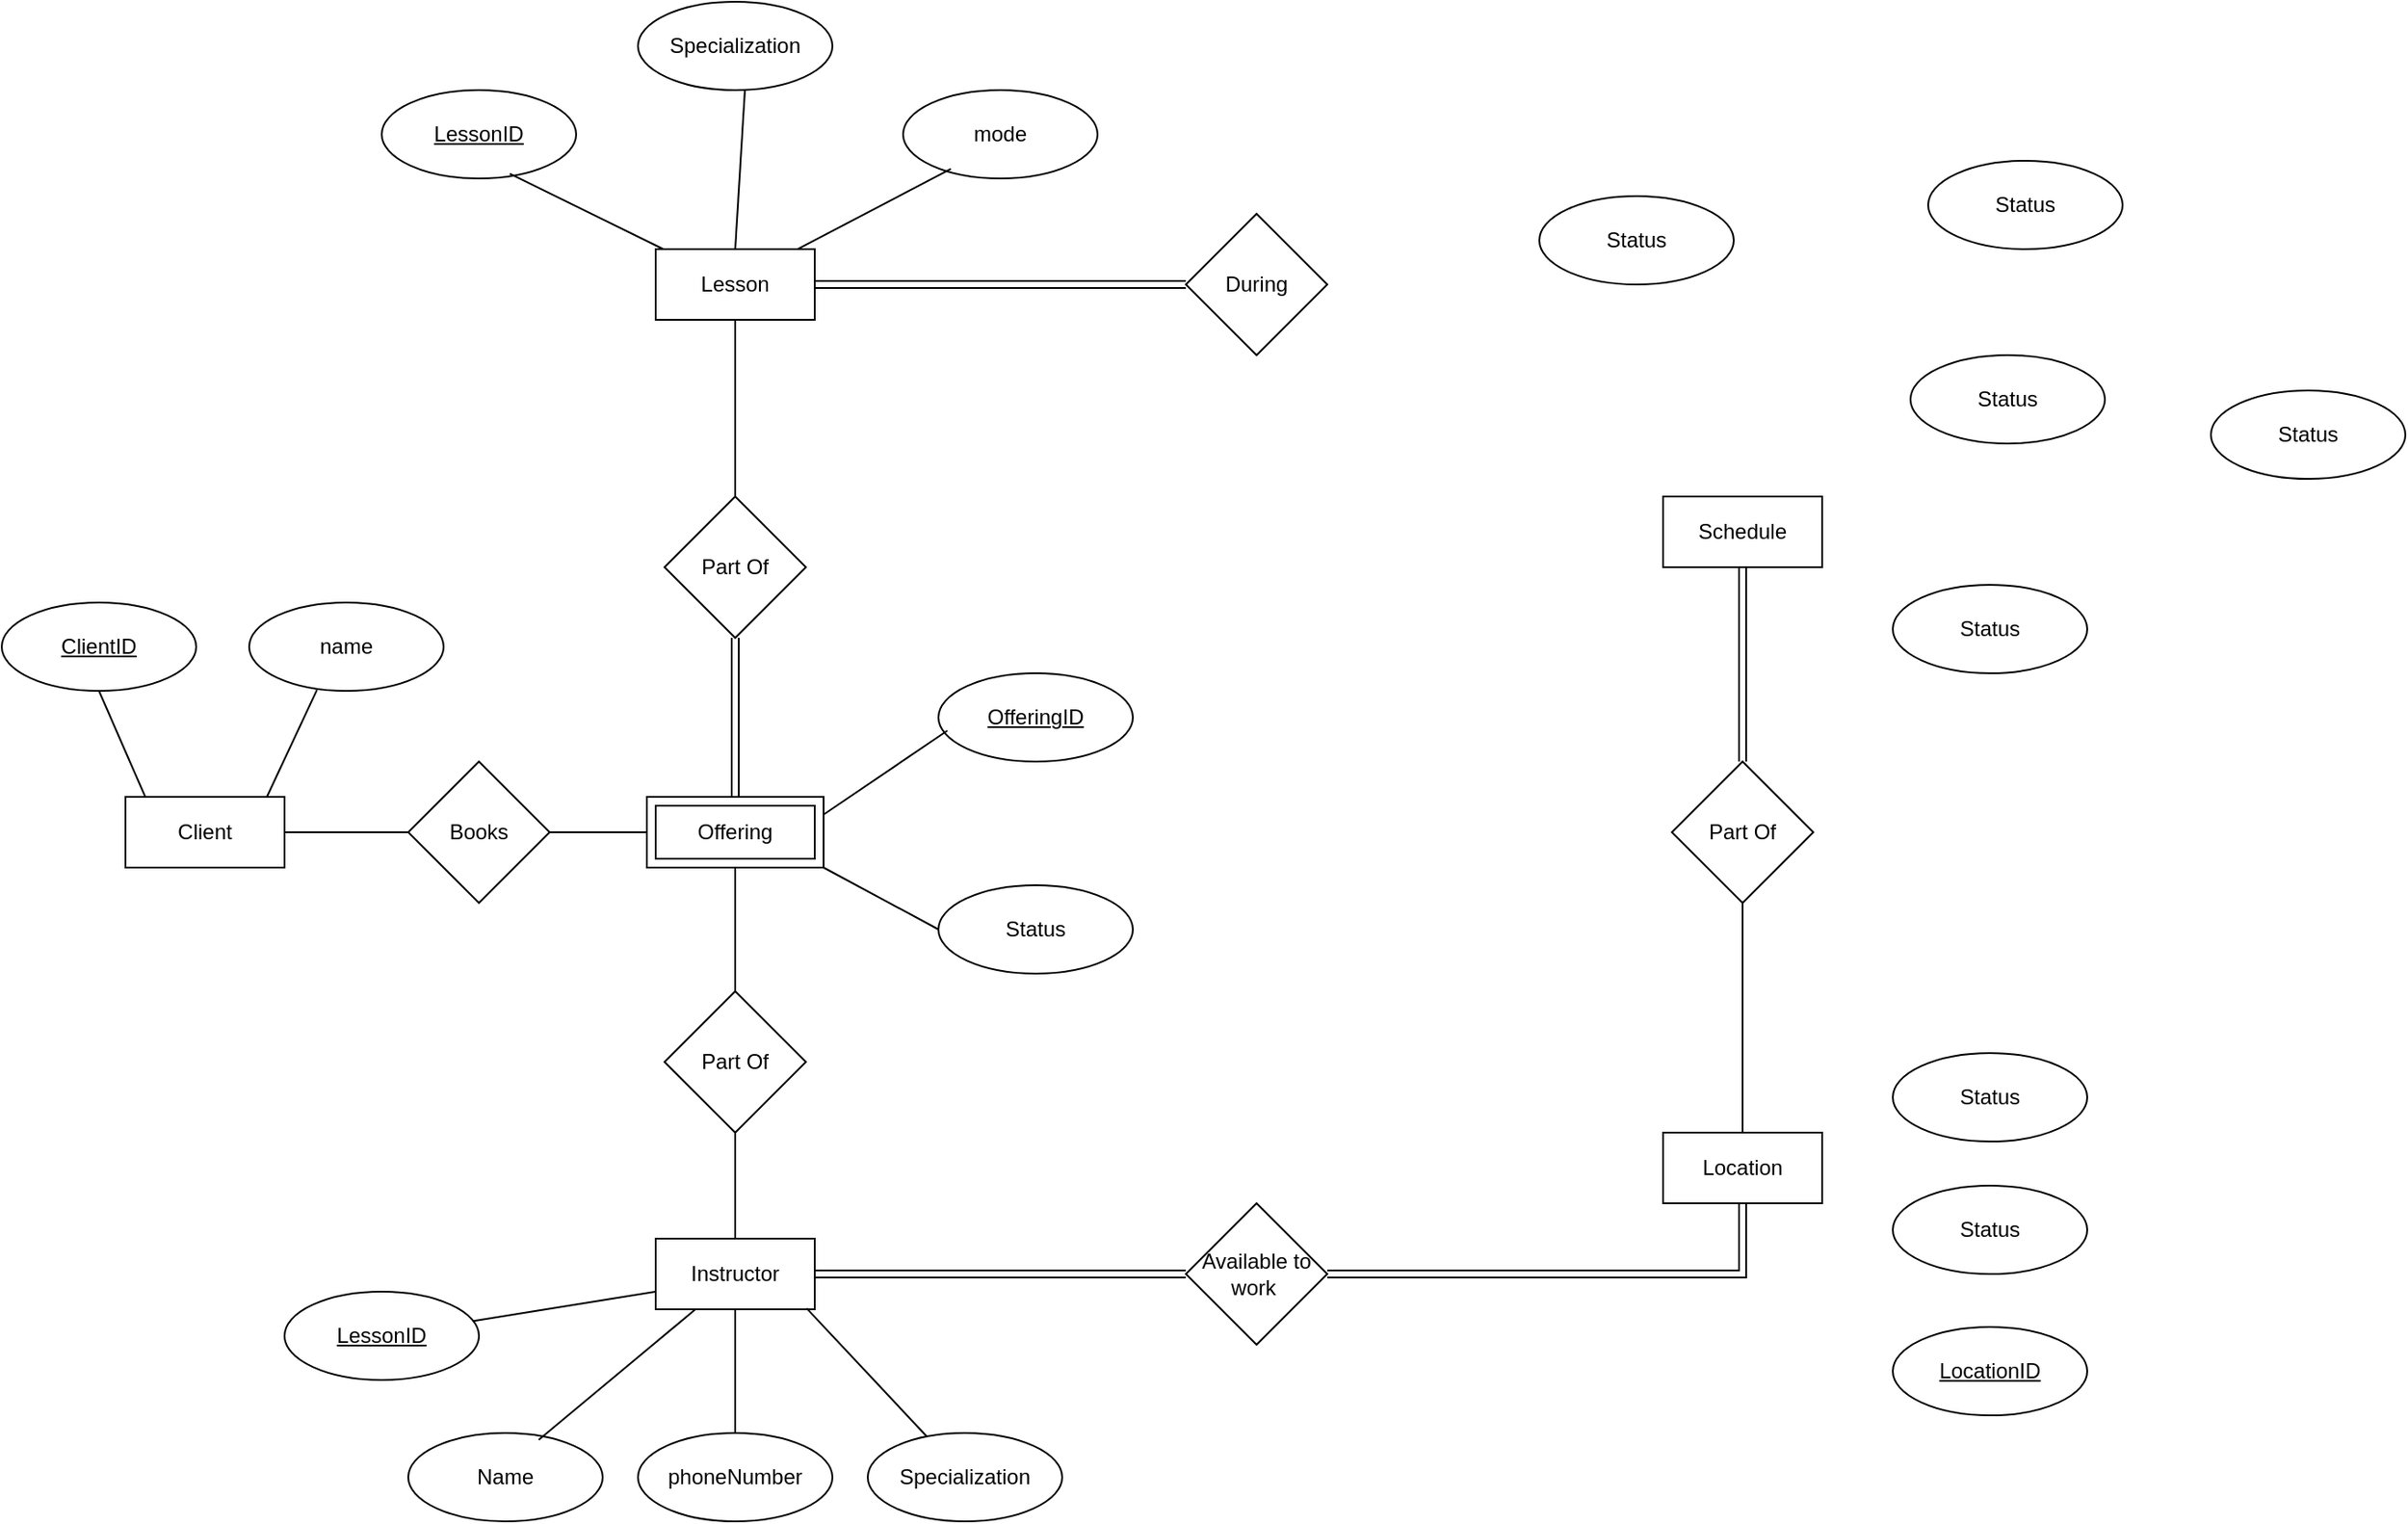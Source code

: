 <mxfile version="26.0.14">
  <diagram name="Page-1" id="Tqz4WJMcs0liZyRWSP5g">
    <mxGraphModel dx="1546" dy="1901" grid="1" gridSize="10" guides="1" tooltips="1" connect="1" arrows="1" fold="1" page="1" pageScale="1" pageWidth="850" pageHeight="1100" math="0" shadow="0">
      <root>
        <mxCell id="0" />
        <mxCell id="1" parent="0" />
        <mxCell id="Zl06BuRH7Ai27-u7uzlJ-1" value="Client" style="rounded=0;whiteSpace=wrap;html=1;" vertex="1" parent="1">
          <mxGeometry x="200" y="380" width="90" height="40" as="geometry" />
        </mxCell>
        <mxCell id="Zl06BuRH7Ai27-u7uzlJ-2" value="&lt;u&gt;ClientID&lt;/u&gt;" style="ellipse;whiteSpace=wrap;html=1;" vertex="1" parent="1">
          <mxGeometry x="130" y="270" width="110" height="50" as="geometry" />
        </mxCell>
        <mxCell id="Zl06BuRH7Ai27-u7uzlJ-3" value="" style="endArrow=none;html=1;rounded=0;exitX=0.5;exitY=1;exitDx=0;exitDy=0;entryX=0.126;entryY=0.008;entryDx=0;entryDy=0;entryPerimeter=0;" edge="1" parent="1" source="Zl06BuRH7Ai27-u7uzlJ-2" target="Zl06BuRH7Ai27-u7uzlJ-1">
          <mxGeometry width="50" height="50" relative="1" as="geometry">
            <mxPoint x="120" y="400" as="sourcePoint" />
            <mxPoint x="210" y="370" as="targetPoint" />
          </mxGeometry>
        </mxCell>
        <mxCell id="Zl06BuRH7Ai27-u7uzlJ-4" value="name" style="ellipse;whiteSpace=wrap;html=1;" vertex="1" parent="1">
          <mxGeometry x="270" y="270" width="110" height="50" as="geometry" />
        </mxCell>
        <mxCell id="Zl06BuRH7Ai27-u7uzlJ-5" value="" style="endArrow=none;html=1;rounded=0;exitX=0.889;exitY=0;exitDx=0;exitDy=0;exitPerimeter=0;entryX=0.348;entryY=0.992;entryDx=0;entryDy=0;entryPerimeter=0;" edge="1" parent="1" source="Zl06BuRH7Ai27-u7uzlJ-1" target="Zl06BuRH7Ai27-u7uzlJ-4">
          <mxGeometry width="50" height="50" relative="1" as="geometry">
            <mxPoint x="330" y="390" as="sourcePoint" />
            <mxPoint x="320" y="360" as="targetPoint" />
          </mxGeometry>
        </mxCell>
        <mxCell id="Zl06BuRH7Ai27-u7uzlJ-27" value="" style="edgeStyle=orthogonalEdgeStyle;rounded=0;orthogonalLoop=1;jettySize=auto;html=1;endArrow=none;startFill=0;" edge="1" parent="1" source="Zl06BuRH7Ai27-u7uzlJ-6" target="Zl06BuRH7Ai27-u7uzlJ-26">
          <mxGeometry relative="1" as="geometry" />
        </mxCell>
        <mxCell id="Zl06BuRH7Ai27-u7uzlJ-6" value="Offering" style="shape=ext;margin=3;double=1;whiteSpace=wrap;html=1;align=center;" vertex="1" parent="1">
          <mxGeometry x="495" y="380" width="100" height="40" as="geometry" />
        </mxCell>
        <mxCell id="Zl06BuRH7Ai27-u7uzlJ-8" style="edgeStyle=orthogonalEdgeStyle;rounded=0;orthogonalLoop=1;jettySize=auto;html=1;exitX=0;exitY=0.5;exitDx=0;exitDy=0;entryX=1;entryY=0.5;entryDx=0;entryDy=0;strokeColor=default;startArrow=none;startFill=0;endArrow=none;" edge="1" parent="1" source="Zl06BuRH7Ai27-u7uzlJ-7" target="Zl06BuRH7Ai27-u7uzlJ-1">
          <mxGeometry relative="1" as="geometry" />
        </mxCell>
        <mxCell id="Zl06BuRH7Ai27-u7uzlJ-9" value="" style="edgeStyle=orthogonalEdgeStyle;rounded=0;orthogonalLoop=1;jettySize=auto;html=1;endArrow=none;startFill=0;" edge="1" parent="1" source="Zl06BuRH7Ai27-u7uzlJ-7" target="Zl06BuRH7Ai27-u7uzlJ-6">
          <mxGeometry relative="1" as="geometry" />
        </mxCell>
        <mxCell id="Zl06BuRH7Ai27-u7uzlJ-7" value="Books" style="rhombus;whiteSpace=wrap;html=1;" vertex="1" parent="1">
          <mxGeometry x="360" y="360" width="80" height="80" as="geometry" />
        </mxCell>
        <mxCell id="Zl06BuRH7Ai27-u7uzlJ-39" style="edgeStyle=orthogonalEdgeStyle;rounded=0;orthogonalLoop=1;jettySize=auto;html=1;shape=link;" edge="1" parent="1" source="Zl06BuRH7Ai27-u7uzlJ-10" target="Zl06BuRH7Ai27-u7uzlJ-37">
          <mxGeometry relative="1" as="geometry" />
        </mxCell>
        <mxCell id="Zl06BuRH7Ai27-u7uzlJ-10" value="Lesson" style="rounded=0;whiteSpace=wrap;html=1;" vertex="1" parent="1">
          <mxGeometry x="500" y="70" width="90" height="40" as="geometry" />
        </mxCell>
        <mxCell id="Zl06BuRH7Ai27-u7uzlJ-12" value="" style="edgeStyle=orthogonalEdgeStyle;rounded=0;orthogonalLoop=1;jettySize=auto;html=1;endArrow=none;startFill=0;" edge="1" parent="1" source="Zl06BuRH7Ai27-u7uzlJ-11" target="Zl06BuRH7Ai27-u7uzlJ-10">
          <mxGeometry relative="1" as="geometry" />
        </mxCell>
        <mxCell id="Zl06BuRH7Ai27-u7uzlJ-13" value="" style="edgeStyle=orthogonalEdgeStyle;rounded=0;orthogonalLoop=1;jettySize=auto;html=1;shape=link;" edge="1" parent="1" source="Zl06BuRH7Ai27-u7uzlJ-11" target="Zl06BuRH7Ai27-u7uzlJ-6">
          <mxGeometry relative="1" as="geometry" />
        </mxCell>
        <mxCell id="Zl06BuRH7Ai27-u7uzlJ-11" value="Part Of" style="rhombus;whiteSpace=wrap;html=1;" vertex="1" parent="1">
          <mxGeometry x="505" y="210" width="80" height="80" as="geometry" />
        </mxCell>
        <mxCell id="Zl06BuRH7Ai27-u7uzlJ-14" value="&lt;u&gt;LessonID&lt;/u&gt;" style="ellipse;whiteSpace=wrap;html=1;" vertex="1" parent="1">
          <mxGeometry x="345" y="-20" width="110" height="50" as="geometry" />
        </mxCell>
        <mxCell id="Zl06BuRH7Ai27-u7uzlJ-15" value="Specialization" style="ellipse;whiteSpace=wrap;html=1;" vertex="1" parent="1">
          <mxGeometry x="490" y="-70" width="110" height="50" as="geometry" />
        </mxCell>
        <mxCell id="Zl06BuRH7Ai27-u7uzlJ-16" value="mode" style="ellipse;whiteSpace=wrap;html=1;" vertex="1" parent="1">
          <mxGeometry x="640" y="-20" width="110" height="50" as="geometry" />
        </mxCell>
        <mxCell id="Zl06BuRH7Ai27-u7uzlJ-18" value="" style="endArrow=none;html=1;rounded=0;entryX=0.659;entryY=0.946;entryDx=0;entryDy=0;entryPerimeter=0;" edge="1" parent="1" source="Zl06BuRH7Ai27-u7uzlJ-10" target="Zl06BuRH7Ai27-u7uzlJ-14">
          <mxGeometry width="50" height="50" relative="1" as="geometry">
            <mxPoint x="350" y="130" as="sourcePoint" />
            <mxPoint x="400" y="80" as="targetPoint" />
          </mxGeometry>
        </mxCell>
        <mxCell id="Zl06BuRH7Ai27-u7uzlJ-19" value="" style="endArrow=none;html=1;rounded=0;entryX=0.55;entryY=0.994;entryDx=0;entryDy=0;entryPerimeter=0;exitX=0.5;exitY=0;exitDx=0;exitDy=0;" edge="1" parent="1" source="Zl06BuRH7Ai27-u7uzlJ-10" target="Zl06BuRH7Ai27-u7uzlJ-15">
          <mxGeometry width="50" height="50" relative="1" as="geometry">
            <mxPoint x="360" y="140" as="sourcePoint" />
            <mxPoint x="410" y="90" as="targetPoint" />
          </mxGeometry>
        </mxCell>
        <mxCell id="Zl06BuRH7Ai27-u7uzlJ-20" value="" style="endArrow=none;html=1;rounded=0;entryX=0.246;entryY=0.891;entryDx=0;entryDy=0;entryPerimeter=0;exitX=0.891;exitY=0.002;exitDx=0;exitDy=0;exitPerimeter=0;" edge="1" parent="1" source="Zl06BuRH7Ai27-u7uzlJ-10" target="Zl06BuRH7Ai27-u7uzlJ-16">
          <mxGeometry width="50" height="50" relative="1" as="geometry">
            <mxPoint x="370" y="150" as="sourcePoint" />
            <mxPoint x="420" y="100" as="targetPoint" />
          </mxGeometry>
        </mxCell>
        <mxCell id="Zl06BuRH7Ai27-u7uzlJ-21" value="&lt;u&gt;OfferingID&lt;/u&gt;" style="ellipse;whiteSpace=wrap;html=1;" vertex="1" parent="1">
          <mxGeometry x="660" y="310" width="110" height="50" as="geometry" />
        </mxCell>
        <mxCell id="Zl06BuRH7Ai27-u7uzlJ-22" value="Status" style="ellipse;whiteSpace=wrap;html=1;" vertex="1" parent="1">
          <mxGeometry x="660" y="430" width="110" height="50" as="geometry" />
        </mxCell>
        <mxCell id="Zl06BuRH7Ai27-u7uzlJ-23" value="" style="endArrow=none;html=1;rounded=0;entryX=0.046;entryY=0.65;entryDx=0;entryDy=0;entryPerimeter=0;exitX=1;exitY=0.25;exitDx=0;exitDy=0;" edge="1" parent="1" source="Zl06BuRH7Ai27-u7uzlJ-6" target="Zl06BuRH7Ai27-u7uzlJ-21">
          <mxGeometry width="50" height="50" relative="1" as="geometry">
            <mxPoint x="590" y="520" as="sourcePoint" />
            <mxPoint x="640" y="470" as="targetPoint" />
          </mxGeometry>
        </mxCell>
        <mxCell id="Zl06BuRH7Ai27-u7uzlJ-24" value="" style="endArrow=none;html=1;rounded=0;entryX=0;entryY=0.5;entryDx=0;entryDy=0;exitX=1;exitY=1;exitDx=0;exitDy=0;" edge="1" parent="1" source="Zl06BuRH7Ai27-u7uzlJ-6" target="Zl06BuRH7Ai27-u7uzlJ-22">
          <mxGeometry width="50" height="50" relative="1" as="geometry">
            <mxPoint x="600" y="530" as="sourcePoint" />
            <mxPoint x="650" y="480" as="targetPoint" />
          </mxGeometry>
        </mxCell>
        <mxCell id="Zl06BuRH7Ai27-u7uzlJ-25" value="Instructor" style="rounded=0;whiteSpace=wrap;html=1;" vertex="1" parent="1">
          <mxGeometry x="500" y="630" width="90" height="40" as="geometry" />
        </mxCell>
        <mxCell id="Zl06BuRH7Ai27-u7uzlJ-28" value="" style="edgeStyle=orthogonalEdgeStyle;rounded=0;orthogonalLoop=1;jettySize=auto;html=1;endArrow=none;startFill=0;" edge="1" parent="1" source="Zl06BuRH7Ai27-u7uzlJ-26" target="Zl06BuRH7Ai27-u7uzlJ-25">
          <mxGeometry relative="1" as="geometry" />
        </mxCell>
        <mxCell id="Zl06BuRH7Ai27-u7uzlJ-26" value="Part Of" style="rhombus;whiteSpace=wrap;html=1;" vertex="1" parent="1">
          <mxGeometry x="505" y="490" width="80" height="80" as="geometry" />
        </mxCell>
        <mxCell id="Zl06BuRH7Ai27-u7uzlJ-29" value="&lt;u&gt;LessonID&lt;/u&gt;" style="ellipse;whiteSpace=wrap;html=1;" vertex="1" parent="1">
          <mxGeometry x="290" y="660" width="110" height="50" as="geometry" />
        </mxCell>
        <mxCell id="Zl06BuRH7Ai27-u7uzlJ-30" value="Name" style="ellipse;whiteSpace=wrap;html=1;" vertex="1" parent="1">
          <mxGeometry x="360" y="740" width="110" height="50" as="geometry" />
        </mxCell>
        <mxCell id="Zl06BuRH7Ai27-u7uzlJ-31" value="phoneNumber" style="ellipse;whiteSpace=wrap;html=1;" vertex="1" parent="1">
          <mxGeometry x="490" y="740" width="110" height="50" as="geometry" />
        </mxCell>
        <mxCell id="Zl06BuRH7Ai27-u7uzlJ-32" value="Specialization" style="ellipse;whiteSpace=wrap;html=1;" vertex="1" parent="1">
          <mxGeometry x="620" y="740" width="110" height="50" as="geometry" />
        </mxCell>
        <mxCell id="Zl06BuRH7Ai27-u7uzlJ-33" value="" style="endArrow=none;html=1;rounded=0;entryX=0;entryY=0.75;entryDx=0;entryDy=0;" edge="1" parent="1" source="Zl06BuRH7Ai27-u7uzlJ-29" target="Zl06BuRH7Ai27-u7uzlJ-25">
          <mxGeometry width="50" height="50" relative="1" as="geometry">
            <mxPoint x="270" y="860" as="sourcePoint" />
            <mxPoint x="320" y="810" as="targetPoint" />
          </mxGeometry>
        </mxCell>
        <mxCell id="Zl06BuRH7Ai27-u7uzlJ-34" value="" style="endArrow=none;html=1;rounded=0;entryX=0.25;entryY=1;entryDx=0;entryDy=0;exitX=0.671;exitY=0.078;exitDx=0;exitDy=0;exitPerimeter=0;" edge="1" parent="1" source="Zl06BuRH7Ai27-u7uzlJ-30" target="Zl06BuRH7Ai27-u7uzlJ-25">
          <mxGeometry width="50" height="50" relative="1" as="geometry">
            <mxPoint x="280" y="870" as="sourcePoint" />
            <mxPoint x="330" y="820" as="targetPoint" />
          </mxGeometry>
        </mxCell>
        <mxCell id="Zl06BuRH7Ai27-u7uzlJ-35" value="" style="endArrow=none;html=1;rounded=0;entryX=0.5;entryY=1;entryDx=0;entryDy=0;" edge="1" parent="1" source="Zl06BuRH7Ai27-u7uzlJ-31" target="Zl06BuRH7Ai27-u7uzlJ-25">
          <mxGeometry width="50" height="50" relative="1" as="geometry">
            <mxPoint x="290" y="880" as="sourcePoint" />
            <mxPoint x="340" y="830" as="targetPoint" />
          </mxGeometry>
        </mxCell>
        <mxCell id="Zl06BuRH7Ai27-u7uzlJ-36" value="" style="endArrow=none;html=1;rounded=0;entryX=0.949;entryY=0.986;entryDx=0;entryDy=0;entryPerimeter=0;" edge="1" parent="1" source="Zl06BuRH7Ai27-u7uzlJ-32" target="Zl06BuRH7Ai27-u7uzlJ-25">
          <mxGeometry width="50" height="50" relative="1" as="geometry">
            <mxPoint x="300" y="890" as="sourcePoint" />
            <mxPoint x="350" y="840" as="targetPoint" />
          </mxGeometry>
        </mxCell>
        <mxCell id="Zl06BuRH7Ai27-u7uzlJ-37" value="During" style="rhombus;whiteSpace=wrap;html=1;" vertex="1" parent="1">
          <mxGeometry x="800" y="50" width="80" height="80" as="geometry" />
        </mxCell>
        <mxCell id="Zl06BuRH7Ai27-u7uzlJ-38" value="Schedule" style="rounded=0;whiteSpace=wrap;html=1;" vertex="1" parent="1">
          <mxGeometry x="1070" y="210" width="90" height="40" as="geometry" />
        </mxCell>
        <mxCell id="Zl06BuRH7Ai27-u7uzlJ-43" value="" style="edgeStyle=orthogonalEdgeStyle;rounded=0;orthogonalLoop=1;jettySize=auto;html=1;shape=link;" edge="1" parent="1" source="Zl06BuRH7Ai27-u7uzlJ-40" target="Zl06BuRH7Ai27-u7uzlJ-38">
          <mxGeometry relative="1" as="geometry" />
        </mxCell>
        <mxCell id="Zl06BuRH7Ai27-u7uzlJ-44" style="edgeStyle=orthogonalEdgeStyle;rounded=0;orthogonalLoop=1;jettySize=auto;html=1;endArrow=none;startFill=0;" edge="1" parent="1" source="Zl06BuRH7Ai27-u7uzlJ-40" target="Zl06BuRH7Ai27-u7uzlJ-41">
          <mxGeometry relative="1" as="geometry" />
        </mxCell>
        <mxCell id="Zl06BuRH7Ai27-u7uzlJ-40" value="Part Of" style="rhombus;whiteSpace=wrap;html=1;" vertex="1" parent="1">
          <mxGeometry x="1075" y="360" width="80" height="80" as="geometry" />
        </mxCell>
        <mxCell id="Zl06BuRH7Ai27-u7uzlJ-41" value="Location" style="rounded=0;whiteSpace=wrap;html=1;" vertex="1" parent="1">
          <mxGeometry x="1070" y="570" width="90" height="40" as="geometry" />
        </mxCell>
        <mxCell id="Zl06BuRH7Ai27-u7uzlJ-42" value="Available to work&amp;nbsp;" style="rhombus;whiteSpace=wrap;html=1;" vertex="1" parent="1">
          <mxGeometry x="800" y="610" width="80" height="80" as="geometry" />
        </mxCell>
        <mxCell id="Zl06BuRH7Ai27-u7uzlJ-45" value="" style="edgeStyle=orthogonalEdgeStyle;rounded=0;orthogonalLoop=1;jettySize=auto;html=1;shape=link;entryX=1;entryY=0.5;entryDx=0;entryDy=0;exitX=0.5;exitY=1;exitDx=0;exitDy=0;" edge="1" parent="1" source="Zl06BuRH7Ai27-u7uzlJ-41" target="Zl06BuRH7Ai27-u7uzlJ-42">
          <mxGeometry relative="1" as="geometry">
            <mxPoint x="940" y="505" as="sourcePoint" />
            <mxPoint x="940" y="595" as="targetPoint" />
          </mxGeometry>
        </mxCell>
        <mxCell id="Zl06BuRH7Ai27-u7uzlJ-46" value="" style="edgeStyle=orthogonalEdgeStyle;rounded=0;orthogonalLoop=1;jettySize=auto;html=1;shape=link;entryX=1;entryY=0.5;entryDx=0;entryDy=0;exitX=0;exitY=0.5;exitDx=0;exitDy=0;" edge="1" parent="1" source="Zl06BuRH7Ai27-u7uzlJ-42" target="Zl06BuRH7Ai27-u7uzlJ-25">
          <mxGeometry relative="1" as="geometry">
            <mxPoint x="875" y="590" as="sourcePoint" />
            <mxPoint x="620" y="610" as="targetPoint" />
          </mxGeometry>
        </mxCell>
        <mxCell id="Zl06BuRH7Ai27-u7uzlJ-47" value="&lt;u&gt;LocationID&lt;/u&gt;" style="ellipse;whiteSpace=wrap;html=1;" vertex="1" parent="1">
          <mxGeometry x="1200" y="680" width="110" height="50" as="geometry" />
        </mxCell>
        <mxCell id="Zl06BuRH7Ai27-u7uzlJ-48" value="Status" style="ellipse;whiteSpace=wrap;html=1;" vertex="1" parent="1">
          <mxGeometry x="1200" y="525" width="110" height="50" as="geometry" />
        </mxCell>
        <mxCell id="Zl06BuRH7Ai27-u7uzlJ-49" value="Status" style="ellipse;whiteSpace=wrap;html=1;" vertex="1" parent="1">
          <mxGeometry x="1200" y="600" width="110" height="50" as="geometry" />
        </mxCell>
        <mxCell id="Zl06BuRH7Ai27-u7uzlJ-50" value="Status" style="ellipse;whiteSpace=wrap;html=1;" vertex="1" parent="1">
          <mxGeometry x="1210" y="130" width="110" height="50" as="geometry" />
        </mxCell>
        <mxCell id="Zl06BuRH7Ai27-u7uzlJ-51" value="Status" style="ellipse;whiteSpace=wrap;html=1;" vertex="1" parent="1">
          <mxGeometry x="1000" y="40" width="110" height="50" as="geometry" />
        </mxCell>
        <mxCell id="Zl06BuRH7Ai27-u7uzlJ-52" value="Status" style="ellipse;whiteSpace=wrap;html=1;" vertex="1" parent="1">
          <mxGeometry x="1380" y="150" width="110" height="50" as="geometry" />
        </mxCell>
        <mxCell id="Zl06BuRH7Ai27-u7uzlJ-53" value="Status" style="ellipse;whiteSpace=wrap;html=1;" vertex="1" parent="1">
          <mxGeometry x="1220" y="20" width="110" height="50" as="geometry" />
        </mxCell>
        <mxCell id="Zl06BuRH7Ai27-u7uzlJ-54" value="Status" style="ellipse;whiteSpace=wrap;html=1;" vertex="1" parent="1">
          <mxGeometry x="1200" y="260" width="110" height="50" as="geometry" />
        </mxCell>
      </root>
    </mxGraphModel>
  </diagram>
</mxfile>
